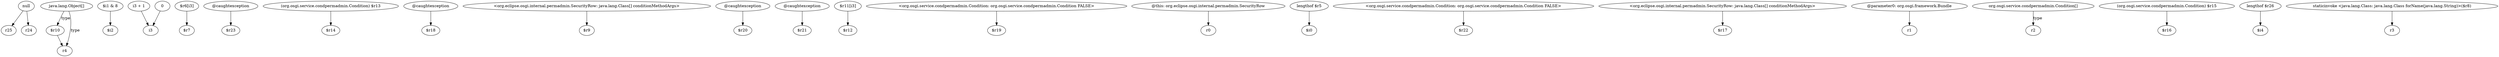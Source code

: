 digraph g {
0[label="null"]
1[label="r25"]
0->1[label=""]
2[label="$r10"]
3[label="r4"]
2->3[label=""]
4[label="$i1 & 8"]
5[label="$i2"]
4->5[label=""]
6[label="i3 + 1"]
7[label="i3"]
6->7[label=""]
8[label="$r6[i3]"]
9[label="$r7"]
8->9[label=""]
10[label="@caughtexception"]
11[label="$r23"]
10->11[label=""]
12[label="(org.osgi.service.condpermadmin.Condition) $r13"]
13[label="$r14"]
12->13[label=""]
14[label="@caughtexception"]
15[label="$r18"]
14->15[label=""]
16[label="<org.eclipse.osgi.internal.permadmin.SecurityRow: java.lang.Class[] conditionMethodArgs>"]
17[label="$r9"]
16->17[label=""]
18[label="java.lang.Object[]"]
18->2[label="type"]
19[label="@caughtexception"]
20[label="$r20"]
19->20[label=""]
21[label="@caughtexception"]
22[label="$r21"]
21->22[label=""]
23[label="$r11[i3]"]
24[label="$r12"]
23->24[label=""]
18->3[label="type"]
25[label="r24"]
0->25[label=""]
26[label="<org.osgi.service.condpermadmin.Condition: org.osgi.service.condpermadmin.Condition FALSE>"]
27[label="$r19"]
26->27[label=""]
28[label="@this: org.eclipse.osgi.internal.permadmin.SecurityRow"]
29[label="r0"]
28->29[label=""]
30[label="lengthof $r5"]
31[label="$i0"]
30->31[label=""]
32[label="<org.osgi.service.condpermadmin.Condition: org.osgi.service.condpermadmin.Condition FALSE>"]
33[label="$r22"]
32->33[label=""]
34[label="<org.eclipse.osgi.internal.permadmin.SecurityRow: java.lang.Class[] conditionMethodArgs>"]
35[label="$r17"]
34->35[label=""]
36[label="@parameter0: org.osgi.framework.Bundle"]
37[label="r1"]
36->37[label=""]
38[label="0"]
38->7[label=""]
39[label="org.osgi.service.condpermadmin.Condition[]"]
40[label="r2"]
39->40[label="type"]
41[label="(org.osgi.service.condpermadmin.Condition) $r15"]
42[label="$r16"]
41->42[label=""]
43[label="lengthof $r26"]
44[label="$i4"]
43->44[label=""]
45[label="staticinvoke <java.lang.Class: java.lang.Class forName(java.lang.String)>($r8)"]
46[label="r3"]
45->46[label=""]
}